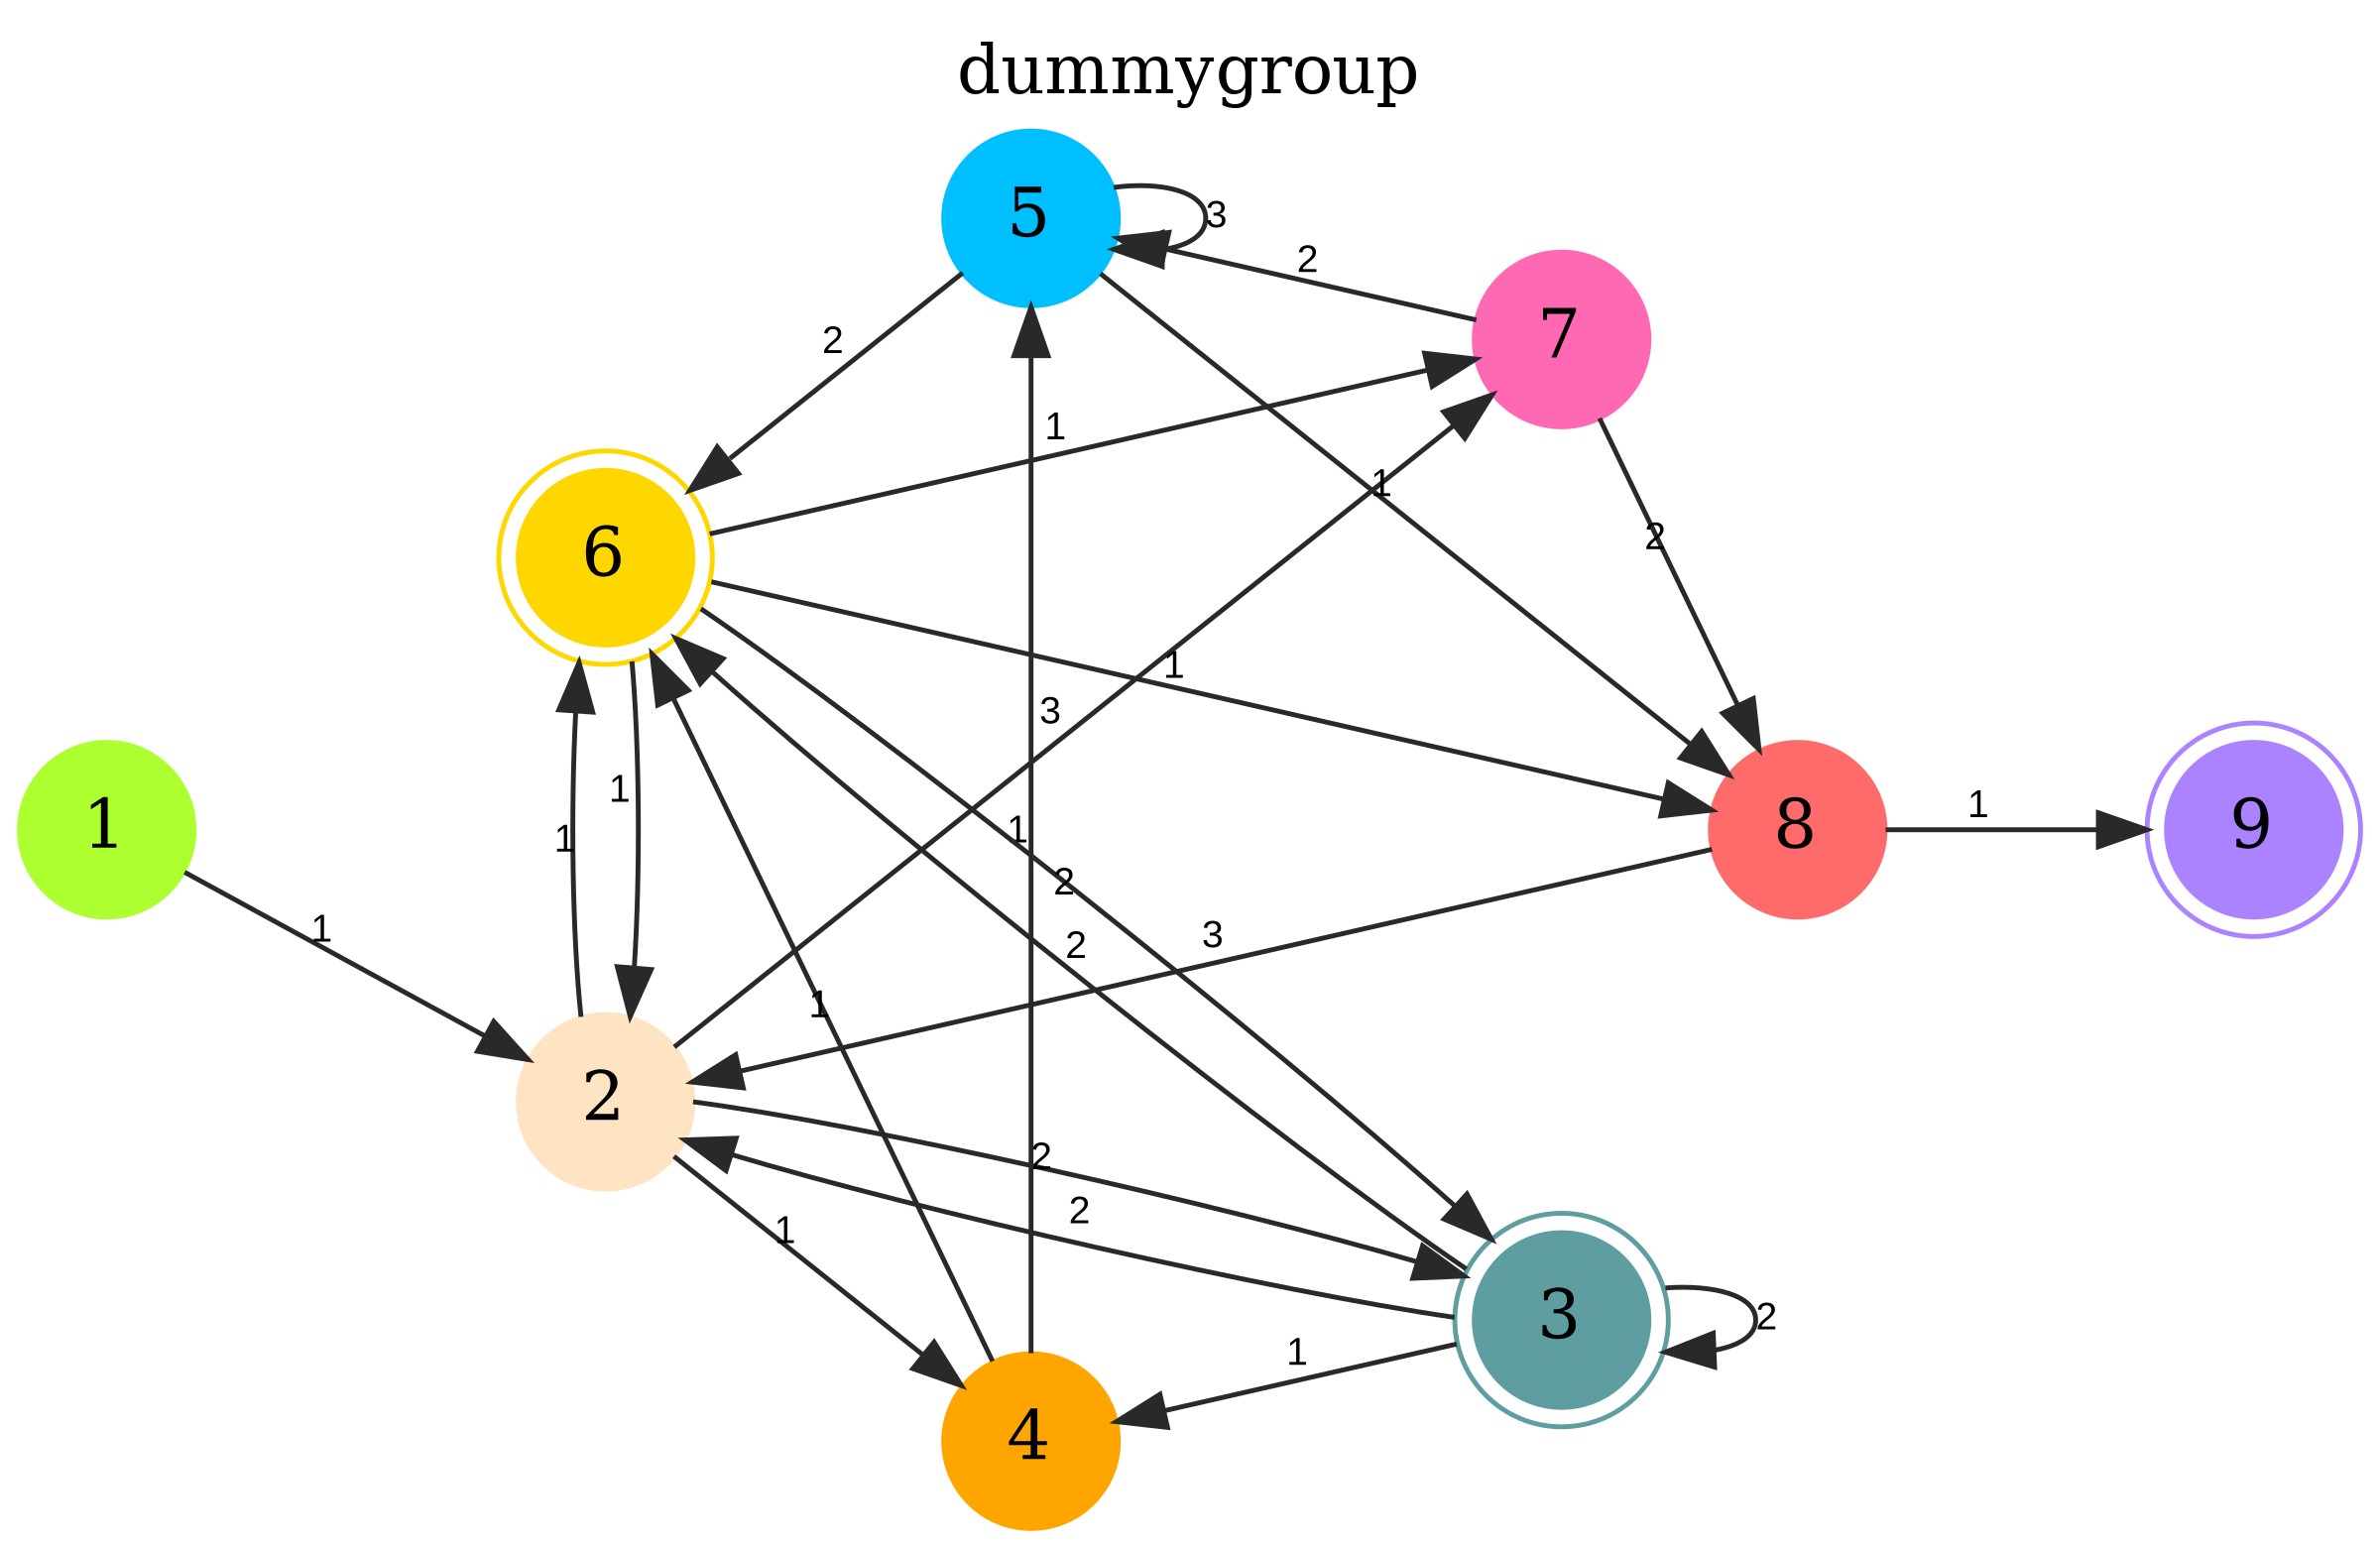 digraph graphname {
	// title
	labelloc="t";
	label="dummygroup";
	dpi = 150
	size="16,11!";
	margin = 0;
layout=circo;
"1" [shape=circle, color=greenyellow, style=filled]
"2" [shape=circle, color=bisque, style=filled]
"3" [shape=circle, color=cadetblue, peripheries=2, style=filled]
"4" [shape=circle, color=orange, style=filled]
"5" [shape=circle, color=deepskyblue, style=filled]
"6" [shape=circle, color=gold, peripheries=2, style=filled]
"7" [shape=circle, color=hotpink, style=filled]
"8" [shape=circle, color=indianred1, style=filled]
"9" [shape=circle, color=mediumpurple1, peripheries=2, style=filled]
"1" -> "2" [ color=grey16 penwidth = "1" label ="1" labelfloat=false fontname="Arial" fontsize=8]
"2" -> "3" [ color=grey16 penwidth = "1" label ="2" labelfloat=false fontname="Arial" fontsize=8]
"3" -> "2" [ color=grey16 penwidth = "1" label ="2" labelfloat=false fontname="Arial" fontsize=8]
"2" -> "4" [ color=grey16 penwidth = "1" label ="1" labelfloat=false fontname="Arial" fontsize=8]
"4" -> "5" [ color=grey16 penwidth = "1" label ="1" labelfloat=false fontname="Arial" fontsize=8]
"5" -> "6" [ color=grey16 penwidth = "1" label ="2" labelfloat=false fontname="Arial" fontsize=8]
"4" -> "6" [ color=grey16 penwidth = "1" label ="1" labelfloat=false fontname="Arial" fontsize=8]
"3" -> "6" [ color=grey16 penwidth = "1" label ="2" labelfloat=false fontname="Arial" fontsize=8]
"6" -> "7" [ color=grey16 penwidth = "1" label ="1" labelfloat=false fontname="Arial" fontsize=8]
"6" -> "8" [ color=grey16 penwidth = "1" label ="1" labelfloat=false fontname="Arial" fontsize=8]
"7" -> "8" [ color=grey16 penwidth = "1" label ="2" labelfloat=false fontname="Arial" fontsize=8]
"8" -> "9" [ color=grey16 penwidth = "1" label ="1" labelfloat=false fontname="Arial" fontsize=8]
"3" -> "3" [ color=grey16 penwidth = "1" label ="2" labelfloat=false fontname="Arial" fontsize=8]
"5" -> "5" [ color=grey16 penwidth = "1" label ="3" labelfloat=false fontname="Arial" fontsize=8]
"3" -> "4" [ color=grey16 penwidth = "1" label ="1" labelfloat=false fontname="Arial" fontsize=8]
"2" -> "6" [ color=grey16 penwidth = "1"label ="1" labelfloat=false fontname="Arial" fontsize=8]
"5" -> "8" [ color=grey16 penwidth = "1" label ="1" labelfloat=false fontname="Arial" fontsize=8]
"6" -> "2" [ color=grey16 penwidth = "1" label ="1" labelfloat=false fontname="Arial" fontsize=8]
"7" -> "5" [ color=grey16 penwidth = "1" label ="2" labelfloat=false fontname="Arial" fontsize=8]
"6" -> "3" [ color=grey16 penwidth = "1" label ="2" labelfloat=false fontname="Arial" fontsize=8]
"8" -> "2" [ color=grey16 penwidth = "1" label ="3" labelfloat=false fontname="Arial" fontsize=8]
"2" -> "7" [ color=grey16 penwidth = "1" label ="3" labelfloat=false fontname="Arial" fontsize=8]
}

